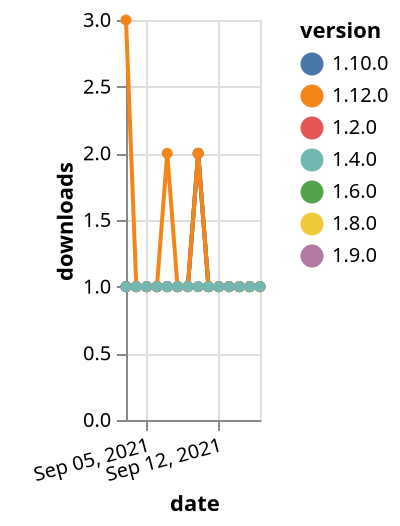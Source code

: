 {"$schema": "https://vega.github.io/schema/vega-lite/v5.json", "description": "A simple bar chart with embedded data.", "data": {"values": [{"date": "2021-09-03", "total": 182, "delta": 1, "version": "1.6.0"}, {"date": "2021-09-04", "total": 183, "delta": 1, "version": "1.6.0"}, {"date": "2021-09-05", "total": 184, "delta": 1, "version": "1.6.0"}, {"date": "2021-09-06", "total": 185, "delta": 1, "version": "1.6.0"}, {"date": "2021-09-07", "total": 186, "delta": 1, "version": "1.6.0"}, {"date": "2021-09-08", "total": 187, "delta": 1, "version": "1.6.0"}, {"date": "2021-09-09", "total": 188, "delta": 1, "version": "1.6.0"}, {"date": "2021-09-10", "total": 190, "delta": 2, "version": "1.6.0"}, {"date": "2021-09-11", "total": 191, "delta": 1, "version": "1.6.0"}, {"date": "2021-09-12", "total": 192, "delta": 1, "version": "1.6.0"}, {"date": "2021-09-13", "total": 193, "delta": 1, "version": "1.6.0"}, {"date": "2021-09-14", "total": 194, "delta": 1, "version": "1.6.0"}, {"date": "2021-09-15", "total": 195, "delta": 1, "version": "1.6.0"}, {"date": "2021-09-16", "total": 196, "delta": 1, "version": "1.6.0"}, {"date": "2021-09-03", "total": 150, "delta": 1, "version": "1.8.0"}, {"date": "2021-09-04", "total": 151, "delta": 1, "version": "1.8.0"}, {"date": "2021-09-05", "total": 152, "delta": 1, "version": "1.8.0"}, {"date": "2021-09-06", "total": 153, "delta": 1, "version": "1.8.0"}, {"date": "2021-09-07", "total": 154, "delta": 1, "version": "1.8.0"}, {"date": "2021-09-08", "total": 155, "delta": 1, "version": "1.8.0"}, {"date": "2021-09-09", "total": 156, "delta": 1, "version": "1.8.0"}, {"date": "2021-09-10", "total": 157, "delta": 1, "version": "1.8.0"}, {"date": "2021-09-11", "total": 158, "delta": 1, "version": "1.8.0"}, {"date": "2021-09-12", "total": 159, "delta": 1, "version": "1.8.0"}, {"date": "2021-09-13", "total": 160, "delta": 1, "version": "1.8.0"}, {"date": "2021-09-14", "total": 161, "delta": 1, "version": "1.8.0"}, {"date": "2021-09-15", "total": 162, "delta": 1, "version": "1.8.0"}, {"date": "2021-09-16", "total": 163, "delta": 1, "version": "1.8.0"}, {"date": "2021-09-03", "total": 136, "delta": 1, "version": "1.9.0"}, {"date": "2021-09-04", "total": 137, "delta": 1, "version": "1.9.0"}, {"date": "2021-09-05", "total": 138, "delta": 1, "version": "1.9.0"}, {"date": "2021-09-06", "total": 139, "delta": 1, "version": "1.9.0"}, {"date": "2021-09-07", "total": 140, "delta": 1, "version": "1.9.0"}, {"date": "2021-09-08", "total": 141, "delta": 1, "version": "1.9.0"}, {"date": "2021-09-09", "total": 142, "delta": 1, "version": "1.9.0"}, {"date": "2021-09-10", "total": 144, "delta": 2, "version": "1.9.0"}, {"date": "2021-09-11", "total": 145, "delta": 1, "version": "1.9.0"}, {"date": "2021-09-12", "total": 146, "delta": 1, "version": "1.9.0"}, {"date": "2021-09-13", "total": 147, "delta": 1, "version": "1.9.0"}, {"date": "2021-09-14", "total": 148, "delta": 1, "version": "1.9.0"}, {"date": "2021-09-15", "total": 149, "delta": 1, "version": "1.9.0"}, {"date": "2021-09-16", "total": 150, "delta": 1, "version": "1.9.0"}, {"date": "2021-09-03", "total": 167, "delta": 1, "version": "1.10.0"}, {"date": "2021-09-04", "total": 168, "delta": 1, "version": "1.10.0"}, {"date": "2021-09-05", "total": 169, "delta": 1, "version": "1.10.0"}, {"date": "2021-09-06", "total": 170, "delta": 1, "version": "1.10.0"}, {"date": "2021-09-07", "total": 171, "delta": 1, "version": "1.10.0"}, {"date": "2021-09-08", "total": 172, "delta": 1, "version": "1.10.0"}, {"date": "2021-09-09", "total": 173, "delta": 1, "version": "1.10.0"}, {"date": "2021-09-10", "total": 175, "delta": 2, "version": "1.10.0"}, {"date": "2021-09-11", "total": 176, "delta": 1, "version": "1.10.0"}, {"date": "2021-09-12", "total": 177, "delta": 1, "version": "1.10.0"}, {"date": "2021-09-13", "total": 178, "delta": 1, "version": "1.10.0"}, {"date": "2021-09-14", "total": 179, "delta": 1, "version": "1.10.0"}, {"date": "2021-09-15", "total": 180, "delta": 1, "version": "1.10.0"}, {"date": "2021-09-16", "total": 181, "delta": 1, "version": "1.10.0"}, {"date": "2021-09-03", "total": 217, "delta": 1, "version": "1.2.0"}, {"date": "2021-09-04", "total": 218, "delta": 1, "version": "1.2.0"}, {"date": "2021-09-05", "total": 219, "delta": 1, "version": "1.2.0"}, {"date": "2021-09-06", "total": 220, "delta": 1, "version": "1.2.0"}, {"date": "2021-09-07", "total": 221, "delta": 1, "version": "1.2.0"}, {"date": "2021-09-08", "total": 222, "delta": 1, "version": "1.2.0"}, {"date": "2021-09-09", "total": 223, "delta": 1, "version": "1.2.0"}, {"date": "2021-09-10", "total": 224, "delta": 1, "version": "1.2.0"}, {"date": "2021-09-11", "total": 225, "delta": 1, "version": "1.2.0"}, {"date": "2021-09-12", "total": 226, "delta": 1, "version": "1.2.0"}, {"date": "2021-09-13", "total": 227, "delta": 1, "version": "1.2.0"}, {"date": "2021-09-14", "total": 228, "delta": 1, "version": "1.2.0"}, {"date": "2021-09-15", "total": 229, "delta": 1, "version": "1.2.0"}, {"date": "2021-09-16", "total": 230, "delta": 1, "version": "1.2.0"}, {"date": "2021-09-03", "total": 113, "delta": 3, "version": "1.12.0"}, {"date": "2021-09-04", "total": 114, "delta": 1, "version": "1.12.0"}, {"date": "2021-09-05", "total": 115, "delta": 1, "version": "1.12.0"}, {"date": "2021-09-06", "total": 116, "delta": 1, "version": "1.12.0"}, {"date": "2021-09-07", "total": 118, "delta": 2, "version": "1.12.0"}, {"date": "2021-09-08", "total": 119, "delta": 1, "version": "1.12.0"}, {"date": "2021-09-09", "total": 120, "delta": 1, "version": "1.12.0"}, {"date": "2021-09-10", "total": 122, "delta": 2, "version": "1.12.0"}, {"date": "2021-09-11", "total": 123, "delta": 1, "version": "1.12.0"}, {"date": "2021-09-12", "total": 124, "delta": 1, "version": "1.12.0"}, {"date": "2021-09-13", "total": 125, "delta": 1, "version": "1.12.0"}, {"date": "2021-09-14", "total": 126, "delta": 1, "version": "1.12.0"}, {"date": "2021-09-15", "total": 127, "delta": 1, "version": "1.12.0"}, {"date": "2021-09-16", "total": 128, "delta": 1, "version": "1.12.0"}, {"date": "2021-09-03", "total": 289, "delta": 1, "version": "1.4.0"}, {"date": "2021-09-04", "total": 290, "delta": 1, "version": "1.4.0"}, {"date": "2021-09-05", "total": 291, "delta": 1, "version": "1.4.0"}, {"date": "2021-09-06", "total": 292, "delta": 1, "version": "1.4.0"}, {"date": "2021-09-07", "total": 293, "delta": 1, "version": "1.4.0"}, {"date": "2021-09-08", "total": 294, "delta": 1, "version": "1.4.0"}, {"date": "2021-09-09", "total": 295, "delta": 1, "version": "1.4.0"}, {"date": "2021-09-10", "total": 296, "delta": 1, "version": "1.4.0"}, {"date": "2021-09-11", "total": 297, "delta": 1, "version": "1.4.0"}, {"date": "2021-09-12", "total": 298, "delta": 1, "version": "1.4.0"}, {"date": "2021-09-13", "total": 299, "delta": 1, "version": "1.4.0"}, {"date": "2021-09-14", "total": 300, "delta": 1, "version": "1.4.0"}, {"date": "2021-09-15", "total": 301, "delta": 1, "version": "1.4.0"}, {"date": "2021-09-16", "total": 302, "delta": 1, "version": "1.4.0"}]}, "width": "container", "mark": {"type": "line", "point": {"filled": true}}, "encoding": {"x": {"field": "date", "type": "temporal", "timeUnit": "yearmonthdate", "title": "date", "axis": {"labelAngle": -15}}, "y": {"field": "delta", "type": "quantitative", "title": "downloads"}, "color": {"field": "version", "type": "nominal"}, "tooltip": {"field": "delta"}}}